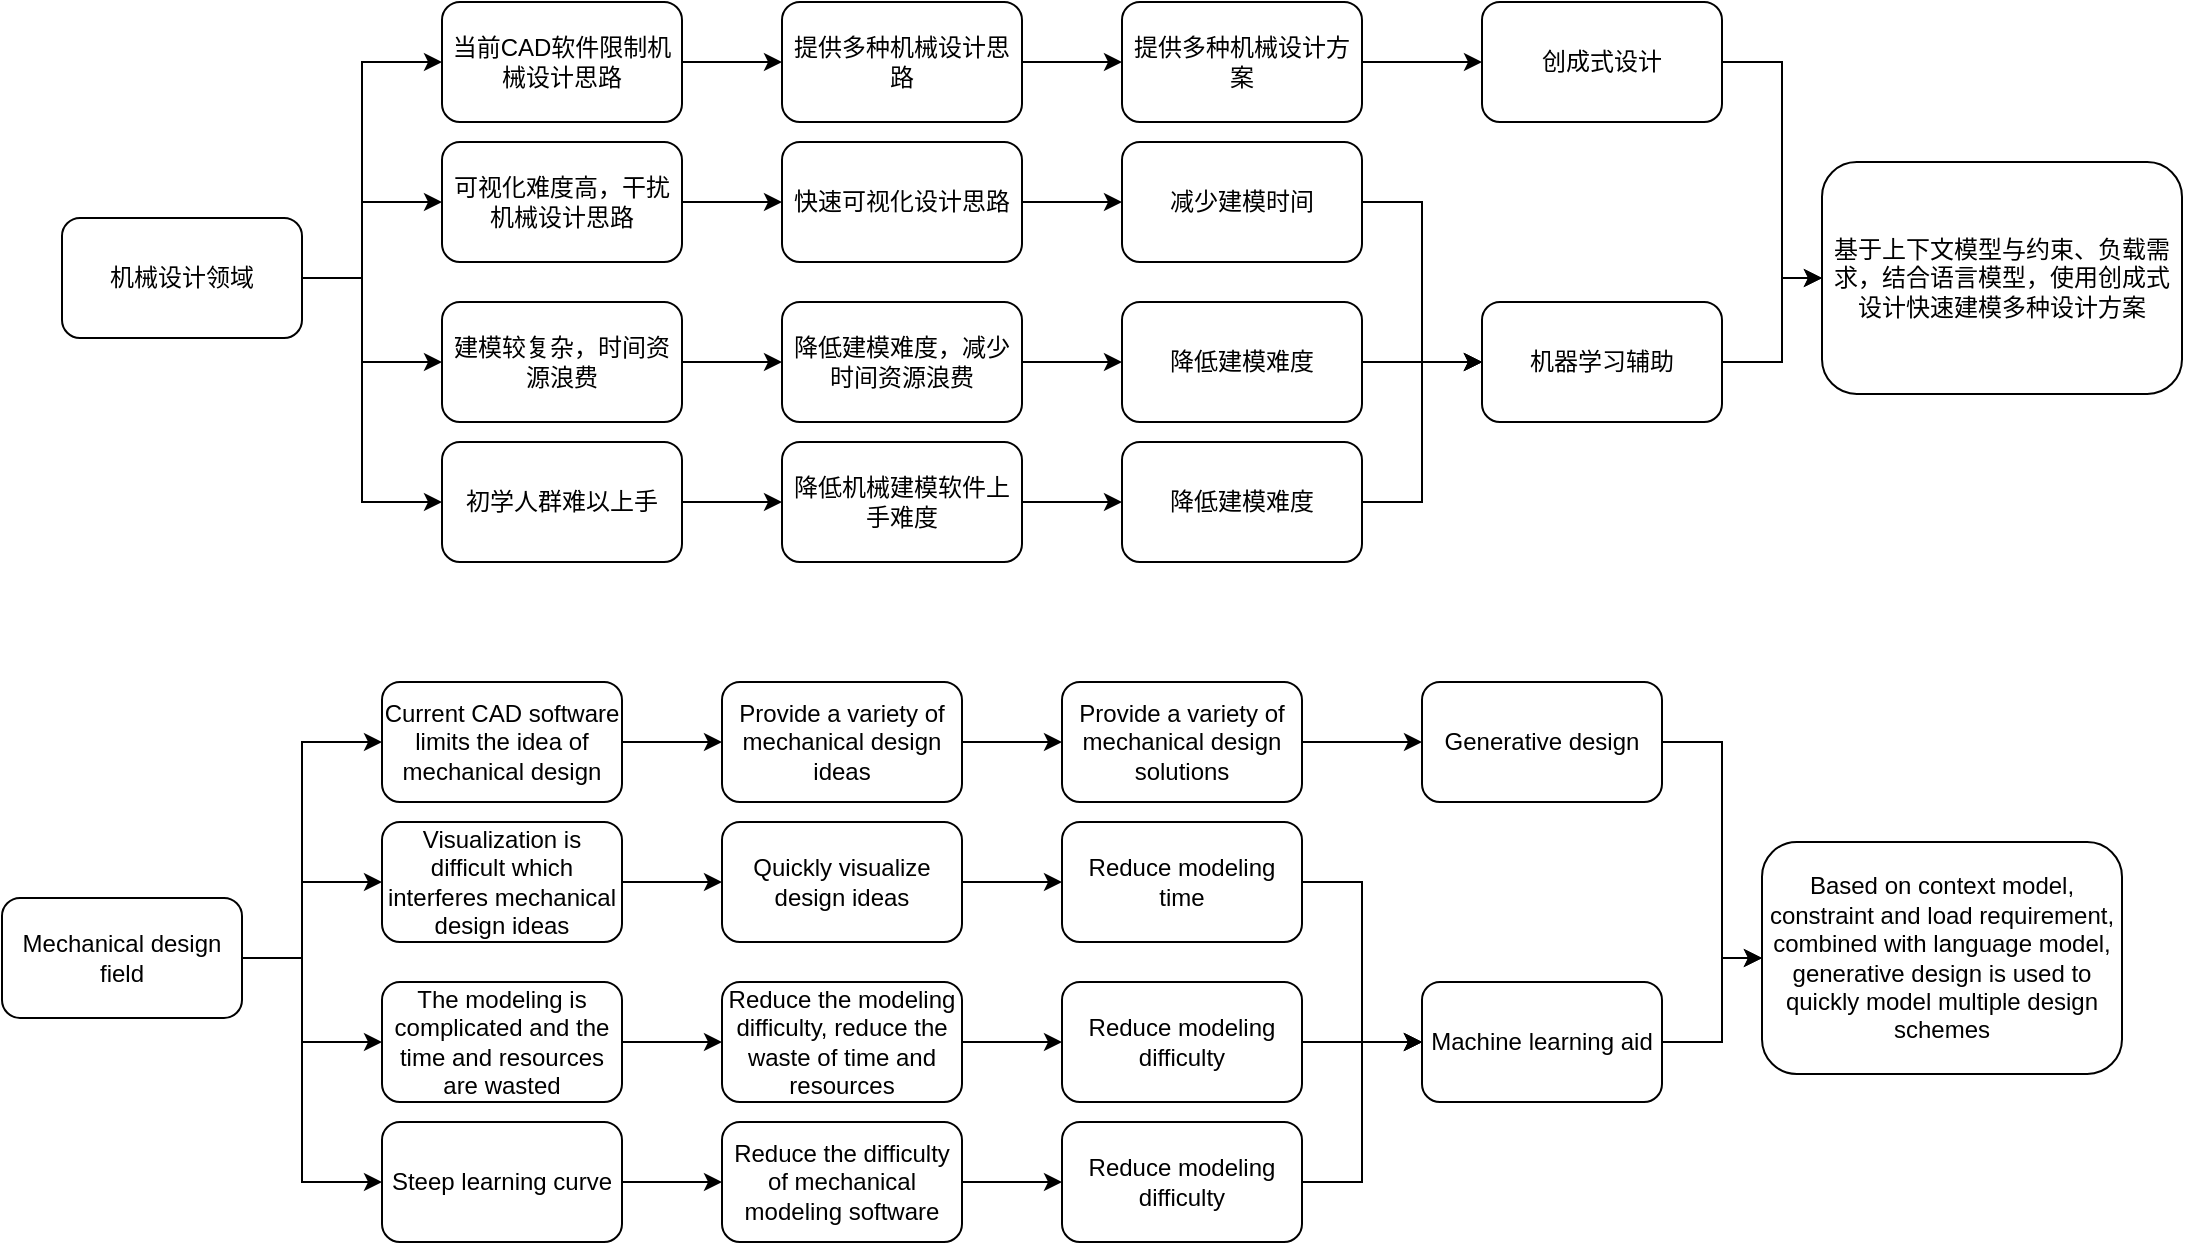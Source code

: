 <mxfile version="21.5.0" type="github">
  <diagram name="第 1 页" id="9oxFwIxjs5UT7jZF00LQ">
    <mxGraphModel dx="1186" dy="738" grid="1" gridSize="10" guides="1" tooltips="1" connect="1" arrows="0" fold="1" page="1" pageScale="1" pageWidth="827" pageHeight="583" math="0" shadow="0">
      <root>
        <mxCell id="0" />
        <mxCell id="1" parent="0" />
        <mxCell id="MZCKFRt412MDe5l76vAm-2" value="机械设计领域" style="rounded=1;whiteSpace=wrap;html=1;" parent="1" vertex="1">
          <mxGeometry x="40" y="278" width="120" height="60" as="geometry" />
        </mxCell>
        <mxCell id="MZCKFRt412MDe5l76vAm-6" value="" style="endArrow=classic;html=1;rounded=0;exitX=1;exitY=0.5;exitDx=0;exitDy=0;entryX=0;entryY=0.5;entryDx=0;entryDy=0;" parent="1" source="MZCKFRt412MDe5l76vAm-2" target="MZCKFRt412MDe5l76vAm-10" edge="1">
          <mxGeometry width="50" height="50" relative="1" as="geometry">
            <mxPoint x="170" y="250" as="sourcePoint" />
            <mxPoint x="230" y="250" as="targetPoint" />
            <Array as="points">
              <mxPoint x="190" y="308" />
              <mxPoint x="190" y="200" />
            </Array>
          </mxGeometry>
        </mxCell>
        <mxCell id="MZCKFRt412MDe5l76vAm-7" value="" style="endArrow=classic;html=1;rounded=0;exitX=1;exitY=0.5;exitDx=0;exitDy=0;entryX=0;entryY=0.5;entryDx=0;entryDy=0;" parent="1" source="MZCKFRt412MDe5l76vAm-2" target="MZCKFRt412MDe5l76vAm-11" edge="1">
          <mxGeometry width="50" height="50" relative="1" as="geometry">
            <mxPoint x="190" y="480" as="sourcePoint" />
            <mxPoint x="230" y="350" as="targetPoint" />
            <Array as="points">
              <mxPoint x="190" y="308" />
              <mxPoint x="190" y="270" />
            </Array>
          </mxGeometry>
        </mxCell>
        <mxCell id="MZCKFRt412MDe5l76vAm-10" value="当前CAD软件限制机械设计思路" style="rounded=1;whiteSpace=wrap;html=1;" parent="1" vertex="1">
          <mxGeometry x="230" y="170" width="120" height="60" as="geometry" />
        </mxCell>
        <mxCell id="MZCKFRt412MDe5l76vAm-11" value="可视化难度高，干扰机械设计思路" style="rounded=1;whiteSpace=wrap;html=1;" parent="1" vertex="1">
          <mxGeometry x="230" y="240" width="120" height="60" as="geometry" />
        </mxCell>
        <mxCell id="MZCKFRt412MDe5l76vAm-13" value="" style="endArrow=classic;html=1;rounded=0;exitX=1;exitY=0.5;exitDx=0;exitDy=0;entryX=0;entryY=0.5;entryDx=0;entryDy=0;" parent="1" source="MZCKFRt412MDe5l76vAm-2" target="MZCKFRt412MDe5l76vAm-12" edge="1">
          <mxGeometry width="50" height="50" relative="1" as="geometry">
            <mxPoint x="350" y="330" as="sourcePoint" />
            <mxPoint x="400" y="280" as="targetPoint" />
            <Array as="points">
              <mxPoint x="190" y="308" />
              <mxPoint x="190" y="420" />
            </Array>
          </mxGeometry>
        </mxCell>
        <mxCell id="MZCKFRt412MDe5l76vAm-14" value="建模较复杂，时间资源浪费" style="rounded=1;whiteSpace=wrap;html=1;" parent="1" vertex="1">
          <mxGeometry x="230" y="320" width="120" height="60" as="geometry" />
        </mxCell>
        <mxCell id="MZCKFRt412MDe5l76vAm-16" value="" style="endArrow=classic;html=1;rounded=0;exitX=1;exitY=0.5;exitDx=0;exitDy=0;entryX=0;entryY=0.5;entryDx=0;entryDy=0;" parent="1" source="MZCKFRt412MDe5l76vAm-2" target="MZCKFRt412MDe5l76vAm-14" edge="1">
          <mxGeometry width="50" height="50" relative="1" as="geometry">
            <mxPoint x="350" y="330" as="sourcePoint" />
            <mxPoint x="400" y="280" as="targetPoint" />
            <Array as="points">
              <mxPoint x="190" y="308" />
              <mxPoint x="190" y="350" />
            </Array>
          </mxGeometry>
        </mxCell>
        <mxCell id="MZCKFRt412MDe5l76vAm-17" value="" style="endArrow=classic;html=1;rounded=0;exitX=1;exitY=0.5;exitDx=0;exitDy=0;entryX=0;entryY=0.5;entryDx=0;entryDy=0;" parent="1" source="MZCKFRt412MDe5l76vAm-10" target="MZCKFRt412MDe5l76vAm-24" edge="1">
          <mxGeometry width="50" height="50" relative="1" as="geometry">
            <mxPoint x="410" y="240" as="sourcePoint" />
            <mxPoint x="400" y="200" as="targetPoint" />
          </mxGeometry>
        </mxCell>
        <mxCell id="MZCKFRt412MDe5l76vAm-18" value="" style="endArrow=classic;html=1;rounded=0;exitX=1;exitY=0.5;exitDx=0;exitDy=0;" parent="1" source="MZCKFRt412MDe5l76vAm-11" edge="1">
          <mxGeometry width="50" height="50" relative="1" as="geometry">
            <mxPoint x="386" y="306" as="sourcePoint" />
            <mxPoint x="400" y="270" as="targetPoint" />
            <Array as="points">
              <mxPoint x="400" y="270" />
            </Array>
          </mxGeometry>
        </mxCell>
        <mxCell id="MZCKFRt412MDe5l76vAm-12" value="初学人群难以上手" style="rounded=1;whiteSpace=wrap;html=1;" parent="1" vertex="1">
          <mxGeometry x="230" y="390" width="120" height="60" as="geometry" />
        </mxCell>
        <mxCell id="MZCKFRt412MDe5l76vAm-20" value="" style="endArrow=classic;html=1;rounded=0;exitX=1;exitY=0.5;exitDx=0;exitDy=0;entryX=0;entryY=0.5;entryDx=0;entryDy=0;" parent="1" source="MZCKFRt412MDe5l76vAm-12" target="MZCKFRt412MDe5l76vAm-26" edge="1">
          <mxGeometry width="50" height="50" relative="1" as="geometry">
            <mxPoint x="350" y="330" as="sourcePoint" />
            <mxPoint x="400" y="340" as="targetPoint" />
          </mxGeometry>
        </mxCell>
        <mxCell id="MZCKFRt412MDe5l76vAm-23" value="" style="endArrow=classic;html=1;rounded=0;exitX=1;exitY=0.5;exitDx=0;exitDy=0;entryX=0;entryY=0.5;entryDx=0;entryDy=0;" parent="1" source="MZCKFRt412MDe5l76vAm-14" target="MZCKFRt412MDe5l76vAm-27" edge="1">
          <mxGeometry width="50" height="50" relative="1" as="geometry">
            <mxPoint x="350" y="330" as="sourcePoint" />
            <mxPoint x="400" y="410" as="targetPoint" />
          </mxGeometry>
        </mxCell>
        <mxCell id="MZCKFRt412MDe5l76vAm-24" value="提供多种机械设计思路" style="rounded=1;whiteSpace=wrap;html=1;" parent="1" vertex="1">
          <mxGeometry x="400" y="170" width="120" height="60" as="geometry" />
        </mxCell>
        <mxCell id="MZCKFRt412MDe5l76vAm-25" value="快速可视化设计思路" style="rounded=1;whiteSpace=wrap;html=1;" parent="1" vertex="1">
          <mxGeometry x="400" y="240" width="120" height="60" as="geometry" />
        </mxCell>
        <mxCell id="MZCKFRt412MDe5l76vAm-26" value="降低机械建模软件上手难度" style="rounded=1;whiteSpace=wrap;html=1;" parent="1" vertex="1">
          <mxGeometry x="400" y="390" width="120" height="60" as="geometry" />
        </mxCell>
        <mxCell id="MZCKFRt412MDe5l76vAm-27" value="降低建模难度，减少时间资源浪费" style="rounded=1;whiteSpace=wrap;html=1;" parent="1" vertex="1">
          <mxGeometry x="400" y="320" width="120" height="60" as="geometry" />
        </mxCell>
        <mxCell id="MZCKFRt412MDe5l76vAm-28" value="降低建模难度" style="rounded=1;whiteSpace=wrap;html=1;" parent="1" vertex="1">
          <mxGeometry x="570" y="390" width="120" height="60" as="geometry" />
        </mxCell>
        <mxCell id="MZCKFRt412MDe5l76vAm-29" value="" style="endArrow=classic;html=1;rounded=0;exitX=1;exitY=0.5;exitDx=0;exitDy=0;entryX=0;entryY=0.5;entryDx=0;entryDy=0;" parent="1" source="MZCKFRt412MDe5l76vAm-26" target="MZCKFRt412MDe5l76vAm-28" edge="1">
          <mxGeometry width="50" height="50" relative="1" as="geometry">
            <mxPoint x="430" y="330" as="sourcePoint" />
            <mxPoint x="480" y="280" as="targetPoint" />
          </mxGeometry>
        </mxCell>
        <mxCell id="MZCKFRt412MDe5l76vAm-30" value="降低建模难度" style="rounded=1;whiteSpace=wrap;html=1;" parent="1" vertex="1">
          <mxGeometry x="570" y="320" width="120" height="60" as="geometry" />
        </mxCell>
        <mxCell id="MZCKFRt412MDe5l76vAm-31" value="" style="endArrow=classic;html=1;rounded=0;exitX=1;exitY=0.5;exitDx=0;exitDy=0;entryX=0;entryY=0.5;entryDx=0;entryDy=0;" parent="1" source="MZCKFRt412MDe5l76vAm-27" target="MZCKFRt412MDe5l76vAm-30" edge="1">
          <mxGeometry width="50" height="50" relative="1" as="geometry">
            <mxPoint x="430" y="330" as="sourcePoint" />
            <mxPoint x="480" y="280" as="targetPoint" />
          </mxGeometry>
        </mxCell>
        <mxCell id="MZCKFRt412MDe5l76vAm-32" value="减少建模时间" style="rounded=1;whiteSpace=wrap;html=1;" parent="1" vertex="1">
          <mxGeometry x="570" y="240" width="120" height="60" as="geometry" />
        </mxCell>
        <mxCell id="MZCKFRt412MDe5l76vAm-33" value="" style="endArrow=classic;html=1;rounded=0;exitX=1;exitY=0.5;exitDx=0;exitDy=0;entryX=0;entryY=0.5;entryDx=0;entryDy=0;" parent="1" source="MZCKFRt412MDe5l76vAm-25" target="MZCKFRt412MDe5l76vAm-32" edge="1">
          <mxGeometry width="50" height="50" relative="1" as="geometry">
            <mxPoint x="430" y="330" as="sourcePoint" />
            <mxPoint x="480" y="280" as="targetPoint" />
          </mxGeometry>
        </mxCell>
        <mxCell id="MZCKFRt412MDe5l76vAm-34" value="提供多种机械设计方案" style="rounded=1;whiteSpace=wrap;html=1;" parent="1" vertex="1">
          <mxGeometry x="570" y="170" width="120" height="60" as="geometry" />
        </mxCell>
        <mxCell id="MZCKFRt412MDe5l76vAm-35" value="" style="endArrow=classic;html=1;rounded=0;exitX=1;exitY=0.5;exitDx=0;exitDy=0;entryX=0;entryY=0.5;entryDx=0;entryDy=0;" parent="1" source="MZCKFRt412MDe5l76vAm-24" target="MZCKFRt412MDe5l76vAm-34" edge="1">
          <mxGeometry width="50" height="50" relative="1" as="geometry">
            <mxPoint x="430" y="330" as="sourcePoint" />
            <mxPoint x="480" y="280" as="targetPoint" />
          </mxGeometry>
        </mxCell>
        <mxCell id="MZCKFRt412MDe5l76vAm-36" value="基于上下文模型与约束、负载需求，结合语言模型，使用创成式设计快速建模多种设计方案" style="rounded=1;whiteSpace=wrap;html=1;" parent="1" vertex="1">
          <mxGeometry x="920" y="250" width="180" height="116" as="geometry" />
        </mxCell>
        <mxCell id="MZCKFRt412MDe5l76vAm-37" value="机器学习辅助" style="rounded=1;whiteSpace=wrap;html=1;" parent="1" vertex="1">
          <mxGeometry x="750" y="320" width="120" height="60" as="geometry" />
        </mxCell>
        <mxCell id="MZCKFRt412MDe5l76vAm-40" value="创成式设计" style="rounded=1;whiteSpace=wrap;html=1;" parent="1" vertex="1">
          <mxGeometry x="750" y="170" width="120" height="60" as="geometry" />
        </mxCell>
        <mxCell id="MZCKFRt412MDe5l76vAm-41" value="" style="endArrow=classic;html=1;rounded=0;exitX=1;exitY=0.5;exitDx=0;exitDy=0;entryX=0;entryY=0.5;entryDx=0;entryDy=0;" parent="1" source="MZCKFRt412MDe5l76vAm-34" target="MZCKFRt412MDe5l76vAm-40" edge="1">
          <mxGeometry width="50" height="50" relative="1" as="geometry">
            <mxPoint x="730" y="250" as="sourcePoint" />
            <mxPoint x="780" y="200" as="targetPoint" />
          </mxGeometry>
        </mxCell>
        <mxCell id="MZCKFRt412MDe5l76vAm-45" value="" style="endArrow=classic;html=1;rounded=0;exitX=1;exitY=0.5;exitDx=0;exitDy=0;entryX=0;entryY=0.5;entryDx=0;entryDy=0;" parent="1" source="MZCKFRt412MDe5l76vAm-40" target="MZCKFRt412MDe5l76vAm-36" edge="1">
          <mxGeometry width="50" height="50" relative="1" as="geometry">
            <mxPoint x="790" y="400" as="sourcePoint" />
            <mxPoint x="840" y="350" as="targetPoint" />
            <Array as="points">
              <mxPoint x="900" y="200" />
              <mxPoint x="900" y="308" />
            </Array>
          </mxGeometry>
        </mxCell>
        <mxCell id="MZCKFRt412MDe5l76vAm-46" value="" style="endArrow=classic;html=1;rounded=0;exitX=1;exitY=0.5;exitDx=0;exitDy=0;entryX=0;entryY=0.5;entryDx=0;entryDy=0;" parent="1" source="MZCKFRt412MDe5l76vAm-37" target="MZCKFRt412MDe5l76vAm-36" edge="1">
          <mxGeometry width="50" height="50" relative="1" as="geometry">
            <mxPoint x="940" y="410" as="sourcePoint" />
            <mxPoint x="990" y="360" as="targetPoint" />
            <Array as="points">
              <mxPoint x="900" y="350" />
              <mxPoint x="900" y="308" />
            </Array>
          </mxGeometry>
        </mxCell>
        <mxCell id="MZCKFRt412MDe5l76vAm-49" value="" style="endArrow=classic;html=1;rounded=0;exitX=1;exitY=0.5;exitDx=0;exitDy=0;entryX=0;entryY=0.5;entryDx=0;entryDy=0;" parent="1" source="MZCKFRt412MDe5l76vAm-30" target="MZCKFRt412MDe5l76vAm-37" edge="1">
          <mxGeometry width="50" height="50" relative="1" as="geometry">
            <mxPoint x="820" y="520" as="sourcePoint" />
            <mxPoint x="870" y="470" as="targetPoint" />
          </mxGeometry>
        </mxCell>
        <mxCell id="MZCKFRt412MDe5l76vAm-50" value="" style="endArrow=classic;html=1;rounded=0;exitX=1;exitY=0.5;exitDx=0;exitDy=0;entryX=0;entryY=0.5;entryDx=0;entryDy=0;" parent="1" source="MZCKFRt412MDe5l76vAm-28" target="MZCKFRt412MDe5l76vAm-37" edge="1">
          <mxGeometry width="50" height="50" relative="1" as="geometry">
            <mxPoint x="820" y="530" as="sourcePoint" />
            <mxPoint x="870" y="480" as="targetPoint" />
            <Array as="points">
              <mxPoint x="720" y="420" />
              <mxPoint x="720" y="350" />
            </Array>
          </mxGeometry>
        </mxCell>
        <mxCell id="MZCKFRt412MDe5l76vAm-51" value="" style="endArrow=classic;html=1;rounded=0;exitX=1;exitY=0.5;exitDx=0;exitDy=0;entryX=0;entryY=0.5;entryDx=0;entryDy=0;" parent="1" source="MZCKFRt412MDe5l76vAm-32" target="MZCKFRt412MDe5l76vAm-37" edge="1">
          <mxGeometry width="50" height="50" relative="1" as="geometry">
            <mxPoint x="910" y="530" as="sourcePoint" />
            <mxPoint x="960" y="480" as="targetPoint" />
            <Array as="points">
              <mxPoint x="720" y="270" />
              <mxPoint x="720" y="350" />
            </Array>
          </mxGeometry>
        </mxCell>
        <mxCell id="2KL-Q5MKDn-dA2JK7Tv6-1" value="Mechanical design field" style="rounded=1;whiteSpace=wrap;html=1;" vertex="1" parent="1">
          <mxGeometry x="10" y="618" width="120" height="60" as="geometry" />
        </mxCell>
        <mxCell id="2KL-Q5MKDn-dA2JK7Tv6-2" value="" style="endArrow=classic;html=1;rounded=0;exitX=1;exitY=0.5;exitDx=0;exitDy=0;entryX=0;entryY=0.5;entryDx=0;entryDy=0;" edge="1" parent="1" source="2KL-Q5MKDn-dA2JK7Tv6-1" target="2KL-Q5MKDn-dA2JK7Tv6-4">
          <mxGeometry width="50" height="50" relative="1" as="geometry">
            <mxPoint x="140" y="590" as="sourcePoint" />
            <mxPoint x="200" y="590" as="targetPoint" />
            <Array as="points">
              <mxPoint x="160" y="648" />
              <mxPoint x="160" y="540" />
            </Array>
          </mxGeometry>
        </mxCell>
        <mxCell id="2KL-Q5MKDn-dA2JK7Tv6-3" value="" style="endArrow=classic;html=1;rounded=0;exitX=1;exitY=0.5;exitDx=0;exitDy=0;entryX=0;entryY=0.5;entryDx=0;entryDy=0;" edge="1" parent="1" source="2KL-Q5MKDn-dA2JK7Tv6-1" target="2KL-Q5MKDn-dA2JK7Tv6-5">
          <mxGeometry width="50" height="50" relative="1" as="geometry">
            <mxPoint x="160" y="820" as="sourcePoint" />
            <mxPoint x="200" y="690" as="targetPoint" />
            <Array as="points">
              <mxPoint x="160" y="648" />
              <mxPoint x="160" y="610" />
            </Array>
          </mxGeometry>
        </mxCell>
        <mxCell id="2KL-Q5MKDn-dA2JK7Tv6-4" value="Current CAD software limits the idea of mechanical design" style="rounded=1;whiteSpace=wrap;html=1;" vertex="1" parent="1">
          <mxGeometry x="200" y="510" width="120" height="60" as="geometry" />
        </mxCell>
        <mxCell id="2KL-Q5MKDn-dA2JK7Tv6-5" value="Visualization is difficult which interferes mechanical design ideas" style="rounded=1;whiteSpace=wrap;html=1;" vertex="1" parent="1">
          <mxGeometry x="200" y="580" width="120" height="60" as="geometry" />
        </mxCell>
        <mxCell id="2KL-Q5MKDn-dA2JK7Tv6-6" value="" style="endArrow=classic;html=1;rounded=0;exitX=1;exitY=0.5;exitDx=0;exitDy=0;entryX=0;entryY=0.5;entryDx=0;entryDy=0;" edge="1" parent="1" source="2KL-Q5MKDn-dA2JK7Tv6-1" target="2KL-Q5MKDn-dA2JK7Tv6-11">
          <mxGeometry width="50" height="50" relative="1" as="geometry">
            <mxPoint x="320" y="670" as="sourcePoint" />
            <mxPoint x="370" y="620" as="targetPoint" />
            <Array as="points">
              <mxPoint x="160" y="648" />
              <mxPoint x="160" y="760" />
            </Array>
          </mxGeometry>
        </mxCell>
        <mxCell id="2KL-Q5MKDn-dA2JK7Tv6-7" value="The modeling is complicated and the time and resources are wasted" style="rounded=1;whiteSpace=wrap;html=1;" vertex="1" parent="1">
          <mxGeometry x="200" y="660" width="120" height="60" as="geometry" />
        </mxCell>
        <mxCell id="2KL-Q5MKDn-dA2JK7Tv6-8" value="" style="endArrow=classic;html=1;rounded=0;exitX=1;exitY=0.5;exitDx=0;exitDy=0;entryX=0;entryY=0.5;entryDx=0;entryDy=0;" edge="1" parent="1" source="2KL-Q5MKDn-dA2JK7Tv6-1" target="2KL-Q5MKDn-dA2JK7Tv6-7">
          <mxGeometry width="50" height="50" relative="1" as="geometry">
            <mxPoint x="320" y="670" as="sourcePoint" />
            <mxPoint x="370" y="620" as="targetPoint" />
            <Array as="points">
              <mxPoint x="160" y="648" />
              <mxPoint x="160" y="690" />
            </Array>
          </mxGeometry>
        </mxCell>
        <mxCell id="2KL-Q5MKDn-dA2JK7Tv6-9" value="" style="endArrow=classic;html=1;rounded=0;exitX=1;exitY=0.5;exitDx=0;exitDy=0;entryX=0;entryY=0.5;entryDx=0;entryDy=0;" edge="1" parent="1" source="2KL-Q5MKDn-dA2JK7Tv6-4" target="2KL-Q5MKDn-dA2JK7Tv6-14">
          <mxGeometry width="50" height="50" relative="1" as="geometry">
            <mxPoint x="380" y="580" as="sourcePoint" />
            <mxPoint x="370" y="540" as="targetPoint" />
          </mxGeometry>
        </mxCell>
        <mxCell id="2KL-Q5MKDn-dA2JK7Tv6-10" value="" style="endArrow=classic;html=1;rounded=0;exitX=1;exitY=0.5;exitDx=0;exitDy=0;" edge="1" parent="1" source="2KL-Q5MKDn-dA2JK7Tv6-5">
          <mxGeometry width="50" height="50" relative="1" as="geometry">
            <mxPoint x="356" y="646" as="sourcePoint" />
            <mxPoint x="370" y="610" as="targetPoint" />
            <Array as="points">
              <mxPoint x="370" y="610" />
            </Array>
          </mxGeometry>
        </mxCell>
        <mxCell id="2KL-Q5MKDn-dA2JK7Tv6-11" value="Steep learning curve" style="rounded=1;whiteSpace=wrap;html=1;" vertex="1" parent="1">
          <mxGeometry x="200" y="730" width="120" height="60" as="geometry" />
        </mxCell>
        <mxCell id="2KL-Q5MKDn-dA2JK7Tv6-12" value="" style="endArrow=classic;html=1;rounded=0;exitX=1;exitY=0.5;exitDx=0;exitDy=0;entryX=0;entryY=0.5;entryDx=0;entryDy=0;" edge="1" parent="1" source="2KL-Q5MKDn-dA2JK7Tv6-11" target="2KL-Q5MKDn-dA2JK7Tv6-16">
          <mxGeometry width="50" height="50" relative="1" as="geometry">
            <mxPoint x="320" y="670" as="sourcePoint" />
            <mxPoint x="370" y="680" as="targetPoint" />
          </mxGeometry>
        </mxCell>
        <mxCell id="2KL-Q5MKDn-dA2JK7Tv6-13" value="" style="endArrow=classic;html=1;rounded=0;exitX=1;exitY=0.5;exitDx=0;exitDy=0;entryX=0;entryY=0.5;entryDx=0;entryDy=0;" edge="1" parent="1" source="2KL-Q5MKDn-dA2JK7Tv6-7" target="2KL-Q5MKDn-dA2JK7Tv6-17">
          <mxGeometry width="50" height="50" relative="1" as="geometry">
            <mxPoint x="320" y="670" as="sourcePoint" />
            <mxPoint x="370" y="750" as="targetPoint" />
          </mxGeometry>
        </mxCell>
        <mxCell id="2KL-Q5MKDn-dA2JK7Tv6-14" value="Provide a variety of mechanical design ideas" style="rounded=1;whiteSpace=wrap;html=1;" vertex="1" parent="1">
          <mxGeometry x="370" y="510" width="120" height="60" as="geometry" />
        </mxCell>
        <mxCell id="2KL-Q5MKDn-dA2JK7Tv6-15" value="Quickly visualize design ideas" style="rounded=1;whiteSpace=wrap;html=1;" vertex="1" parent="1">
          <mxGeometry x="370" y="580" width="120" height="60" as="geometry" />
        </mxCell>
        <mxCell id="2KL-Q5MKDn-dA2JK7Tv6-16" value="Reduce the difficulty of mechanical modeling software" style="rounded=1;whiteSpace=wrap;html=1;" vertex="1" parent="1">
          <mxGeometry x="370" y="730" width="120" height="60" as="geometry" />
        </mxCell>
        <mxCell id="2KL-Q5MKDn-dA2JK7Tv6-17" value="Reduce the modeling difficulty, reduce the waste of time and resources" style="rounded=1;whiteSpace=wrap;html=1;" vertex="1" parent="1">
          <mxGeometry x="370" y="660" width="120" height="60" as="geometry" />
        </mxCell>
        <mxCell id="2KL-Q5MKDn-dA2JK7Tv6-18" value="Reduce modeling difficulty" style="rounded=1;whiteSpace=wrap;html=1;" vertex="1" parent="1">
          <mxGeometry x="540" y="730" width="120" height="60" as="geometry" />
        </mxCell>
        <mxCell id="2KL-Q5MKDn-dA2JK7Tv6-19" value="" style="endArrow=classic;html=1;rounded=0;exitX=1;exitY=0.5;exitDx=0;exitDy=0;entryX=0;entryY=0.5;entryDx=0;entryDy=0;" edge="1" parent="1" source="2KL-Q5MKDn-dA2JK7Tv6-16" target="2KL-Q5MKDn-dA2JK7Tv6-18">
          <mxGeometry width="50" height="50" relative="1" as="geometry">
            <mxPoint x="400" y="670" as="sourcePoint" />
            <mxPoint x="450" y="620" as="targetPoint" />
          </mxGeometry>
        </mxCell>
        <mxCell id="2KL-Q5MKDn-dA2JK7Tv6-20" value="Reduce modeling difficulty" style="rounded=1;whiteSpace=wrap;html=1;" vertex="1" parent="1">
          <mxGeometry x="540" y="660" width="120" height="60" as="geometry" />
        </mxCell>
        <mxCell id="2KL-Q5MKDn-dA2JK7Tv6-21" value="" style="endArrow=classic;html=1;rounded=0;exitX=1;exitY=0.5;exitDx=0;exitDy=0;entryX=0;entryY=0.5;entryDx=0;entryDy=0;" edge="1" parent="1" source="2KL-Q5MKDn-dA2JK7Tv6-17" target="2KL-Q5MKDn-dA2JK7Tv6-20">
          <mxGeometry width="50" height="50" relative="1" as="geometry">
            <mxPoint x="400" y="670" as="sourcePoint" />
            <mxPoint x="450" y="620" as="targetPoint" />
          </mxGeometry>
        </mxCell>
        <mxCell id="2KL-Q5MKDn-dA2JK7Tv6-22" value="Reduce modeling time" style="rounded=1;whiteSpace=wrap;html=1;" vertex="1" parent="1">
          <mxGeometry x="540" y="580" width="120" height="60" as="geometry" />
        </mxCell>
        <mxCell id="2KL-Q5MKDn-dA2JK7Tv6-23" value="" style="endArrow=classic;html=1;rounded=0;exitX=1;exitY=0.5;exitDx=0;exitDy=0;entryX=0;entryY=0.5;entryDx=0;entryDy=0;" edge="1" parent="1" source="2KL-Q5MKDn-dA2JK7Tv6-15" target="2KL-Q5MKDn-dA2JK7Tv6-22">
          <mxGeometry width="50" height="50" relative="1" as="geometry">
            <mxPoint x="400" y="670" as="sourcePoint" />
            <mxPoint x="450" y="620" as="targetPoint" />
          </mxGeometry>
        </mxCell>
        <mxCell id="2KL-Q5MKDn-dA2JK7Tv6-24" value="Provide a variety of mechanical design solutions" style="rounded=1;whiteSpace=wrap;html=1;" vertex="1" parent="1">
          <mxGeometry x="540" y="510" width="120" height="60" as="geometry" />
        </mxCell>
        <mxCell id="2KL-Q5MKDn-dA2JK7Tv6-25" value="" style="endArrow=classic;html=1;rounded=0;exitX=1;exitY=0.5;exitDx=0;exitDy=0;entryX=0;entryY=0.5;entryDx=0;entryDy=0;" edge="1" parent="1" source="2KL-Q5MKDn-dA2JK7Tv6-14" target="2KL-Q5MKDn-dA2JK7Tv6-24">
          <mxGeometry width="50" height="50" relative="1" as="geometry">
            <mxPoint x="400" y="670" as="sourcePoint" />
            <mxPoint x="450" y="620" as="targetPoint" />
          </mxGeometry>
        </mxCell>
        <mxCell id="2KL-Q5MKDn-dA2JK7Tv6-26" value="Based on context model, constraint and load requirement, combined with language model, generative design is used to quickly model multiple design schemes" style="rounded=1;whiteSpace=wrap;html=1;" vertex="1" parent="1">
          <mxGeometry x="890" y="590" width="180" height="116" as="geometry" />
        </mxCell>
        <mxCell id="2KL-Q5MKDn-dA2JK7Tv6-27" value="Machine learning aid" style="rounded=1;whiteSpace=wrap;html=1;" vertex="1" parent="1">
          <mxGeometry x="720" y="660" width="120" height="60" as="geometry" />
        </mxCell>
        <mxCell id="2KL-Q5MKDn-dA2JK7Tv6-28" value="Generative design" style="rounded=1;whiteSpace=wrap;html=1;" vertex="1" parent="1">
          <mxGeometry x="720" y="510" width="120" height="60" as="geometry" />
        </mxCell>
        <mxCell id="2KL-Q5MKDn-dA2JK7Tv6-29" value="" style="endArrow=classic;html=1;rounded=0;exitX=1;exitY=0.5;exitDx=0;exitDy=0;entryX=0;entryY=0.5;entryDx=0;entryDy=0;" edge="1" parent="1" source="2KL-Q5MKDn-dA2JK7Tv6-24" target="2KL-Q5MKDn-dA2JK7Tv6-28">
          <mxGeometry width="50" height="50" relative="1" as="geometry">
            <mxPoint x="700" y="590" as="sourcePoint" />
            <mxPoint x="750" y="540" as="targetPoint" />
          </mxGeometry>
        </mxCell>
        <mxCell id="2KL-Q5MKDn-dA2JK7Tv6-30" value="" style="endArrow=classic;html=1;rounded=0;exitX=1;exitY=0.5;exitDx=0;exitDy=0;entryX=0;entryY=0.5;entryDx=0;entryDy=0;" edge="1" parent="1" source="2KL-Q5MKDn-dA2JK7Tv6-28" target="2KL-Q5MKDn-dA2JK7Tv6-26">
          <mxGeometry width="50" height="50" relative="1" as="geometry">
            <mxPoint x="760" y="740" as="sourcePoint" />
            <mxPoint x="810" y="690" as="targetPoint" />
            <Array as="points">
              <mxPoint x="870" y="540" />
              <mxPoint x="870" y="648" />
            </Array>
          </mxGeometry>
        </mxCell>
        <mxCell id="2KL-Q5MKDn-dA2JK7Tv6-31" value="" style="endArrow=classic;html=1;rounded=0;exitX=1;exitY=0.5;exitDx=0;exitDy=0;entryX=0;entryY=0.5;entryDx=0;entryDy=0;" edge="1" parent="1" source="2KL-Q5MKDn-dA2JK7Tv6-27" target="2KL-Q5MKDn-dA2JK7Tv6-26">
          <mxGeometry width="50" height="50" relative="1" as="geometry">
            <mxPoint x="910" y="750" as="sourcePoint" />
            <mxPoint x="960" y="700" as="targetPoint" />
            <Array as="points">
              <mxPoint x="870" y="690" />
              <mxPoint x="870" y="648" />
            </Array>
          </mxGeometry>
        </mxCell>
        <mxCell id="2KL-Q5MKDn-dA2JK7Tv6-32" value="" style="endArrow=classic;html=1;rounded=0;exitX=1;exitY=0.5;exitDx=0;exitDy=0;entryX=0;entryY=0.5;entryDx=0;entryDy=0;" edge="1" parent="1" source="2KL-Q5MKDn-dA2JK7Tv6-20" target="2KL-Q5MKDn-dA2JK7Tv6-27">
          <mxGeometry width="50" height="50" relative="1" as="geometry">
            <mxPoint x="790" y="860" as="sourcePoint" />
            <mxPoint x="840" y="810" as="targetPoint" />
          </mxGeometry>
        </mxCell>
        <mxCell id="2KL-Q5MKDn-dA2JK7Tv6-33" value="" style="endArrow=classic;html=1;rounded=0;exitX=1;exitY=0.5;exitDx=0;exitDy=0;entryX=0;entryY=0.5;entryDx=0;entryDy=0;" edge="1" parent="1" source="2KL-Q5MKDn-dA2JK7Tv6-18" target="2KL-Q5MKDn-dA2JK7Tv6-27">
          <mxGeometry width="50" height="50" relative="1" as="geometry">
            <mxPoint x="790" y="870" as="sourcePoint" />
            <mxPoint x="840" y="820" as="targetPoint" />
            <Array as="points">
              <mxPoint x="690" y="760" />
              <mxPoint x="690" y="690" />
            </Array>
          </mxGeometry>
        </mxCell>
        <mxCell id="2KL-Q5MKDn-dA2JK7Tv6-34" value="" style="endArrow=classic;html=1;rounded=0;exitX=1;exitY=0.5;exitDx=0;exitDy=0;entryX=0;entryY=0.5;entryDx=0;entryDy=0;" edge="1" parent="1" source="2KL-Q5MKDn-dA2JK7Tv6-22" target="2KL-Q5MKDn-dA2JK7Tv6-27">
          <mxGeometry width="50" height="50" relative="1" as="geometry">
            <mxPoint x="880" y="870" as="sourcePoint" />
            <mxPoint x="930" y="820" as="targetPoint" />
            <Array as="points">
              <mxPoint x="690" y="610" />
              <mxPoint x="690" y="690" />
            </Array>
          </mxGeometry>
        </mxCell>
      </root>
    </mxGraphModel>
  </diagram>
</mxfile>
